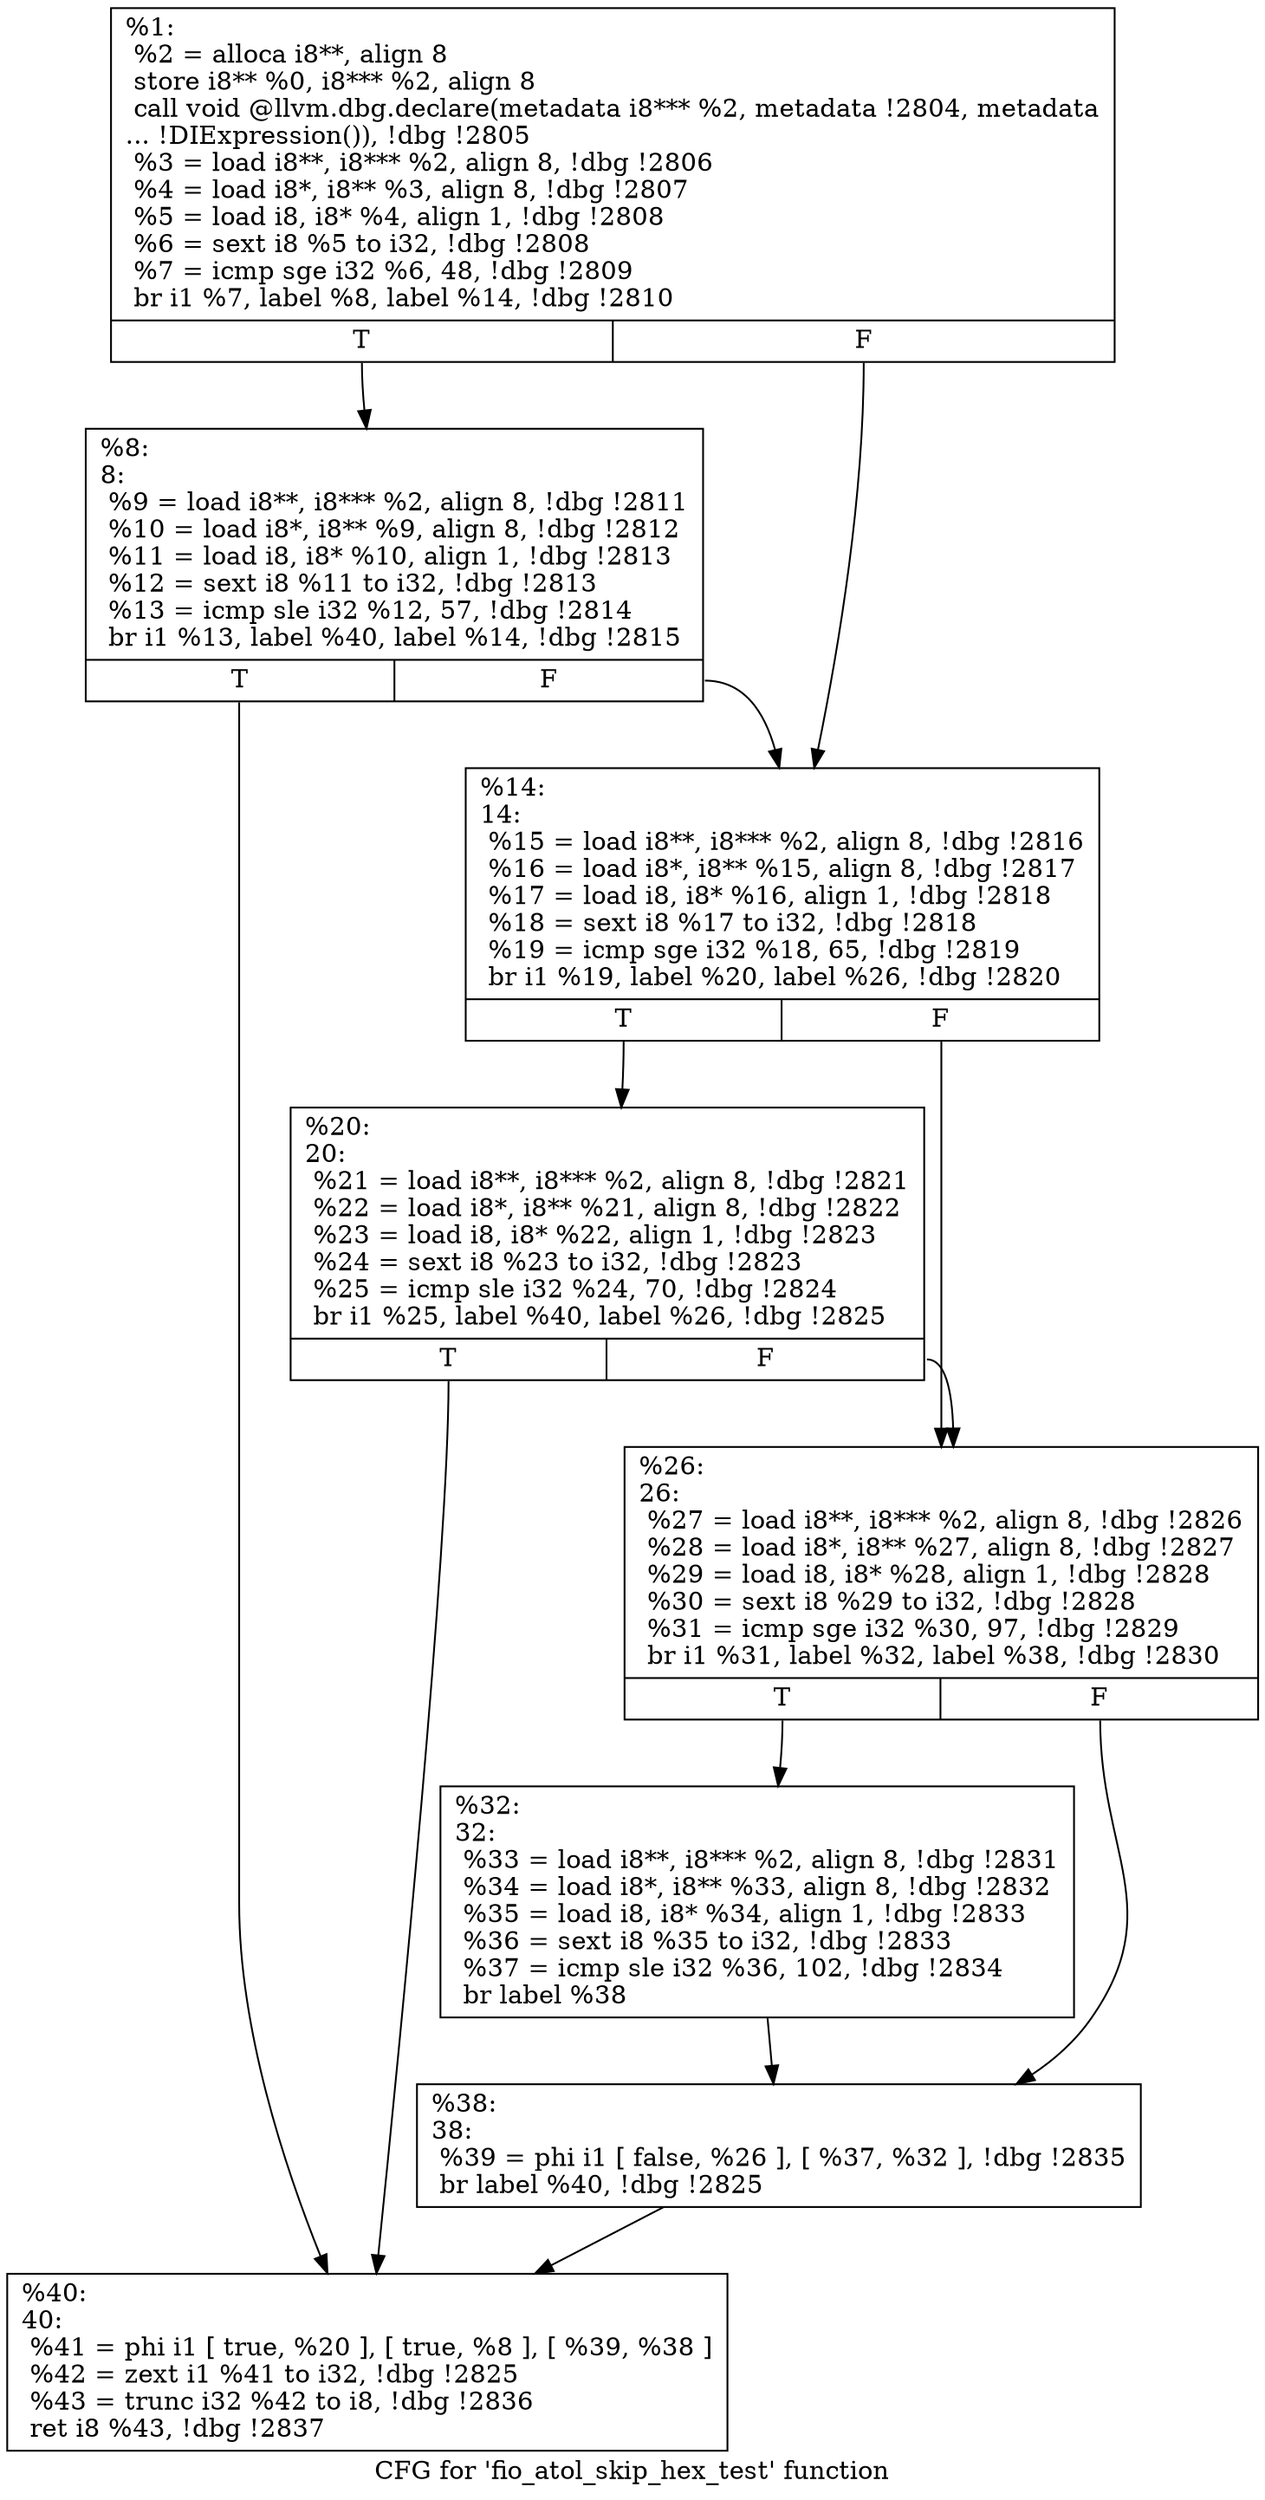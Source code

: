 digraph "CFG for 'fio_atol_skip_hex_test' function" {
	label="CFG for 'fio_atol_skip_hex_test' function";

	Node0x5568515a4270 [shape=record,label="{%1:\l  %2 = alloca i8**, align 8\l  store i8** %0, i8*** %2, align 8\l  call void @llvm.dbg.declare(metadata i8*** %2, metadata !2804, metadata\l... !DIExpression()), !dbg !2805\l  %3 = load i8**, i8*** %2, align 8, !dbg !2806\l  %4 = load i8*, i8** %3, align 8, !dbg !2807\l  %5 = load i8, i8* %4, align 1, !dbg !2808\l  %6 = sext i8 %5 to i32, !dbg !2808\l  %7 = icmp sge i32 %6, 48, !dbg !2809\l  br i1 %7, label %8, label %14, !dbg !2810\l|{<s0>T|<s1>F}}"];
	Node0x5568515a4270:s0 -> Node0x5568515a42c0;
	Node0x5568515a4270:s1 -> Node0x5568515a4310;
	Node0x5568515a42c0 [shape=record,label="{%8:\l8:                                                \l  %9 = load i8**, i8*** %2, align 8, !dbg !2811\l  %10 = load i8*, i8** %9, align 8, !dbg !2812\l  %11 = load i8, i8* %10, align 1, !dbg !2813\l  %12 = sext i8 %11 to i32, !dbg !2813\l  %13 = icmp sle i32 %12, 57, !dbg !2814\l  br i1 %13, label %40, label %14, !dbg !2815\l|{<s0>T|<s1>F}}"];
	Node0x5568515a42c0:s0 -> Node0x5568515a44a0;
	Node0x5568515a42c0:s1 -> Node0x5568515a4310;
	Node0x5568515a4310 [shape=record,label="{%14:\l14:                                               \l  %15 = load i8**, i8*** %2, align 8, !dbg !2816\l  %16 = load i8*, i8** %15, align 8, !dbg !2817\l  %17 = load i8, i8* %16, align 1, !dbg !2818\l  %18 = sext i8 %17 to i32, !dbg !2818\l  %19 = icmp sge i32 %18, 65, !dbg !2819\l  br i1 %19, label %20, label %26, !dbg !2820\l|{<s0>T|<s1>F}}"];
	Node0x5568515a4310:s0 -> Node0x5568515a4360;
	Node0x5568515a4310:s1 -> Node0x5568515a43b0;
	Node0x5568515a4360 [shape=record,label="{%20:\l20:                                               \l  %21 = load i8**, i8*** %2, align 8, !dbg !2821\l  %22 = load i8*, i8** %21, align 8, !dbg !2822\l  %23 = load i8, i8* %22, align 1, !dbg !2823\l  %24 = sext i8 %23 to i32, !dbg !2823\l  %25 = icmp sle i32 %24, 70, !dbg !2824\l  br i1 %25, label %40, label %26, !dbg !2825\l|{<s0>T|<s1>F}}"];
	Node0x5568515a4360:s0 -> Node0x5568515a44a0;
	Node0x5568515a4360:s1 -> Node0x5568515a43b0;
	Node0x5568515a43b0 [shape=record,label="{%26:\l26:                                               \l  %27 = load i8**, i8*** %2, align 8, !dbg !2826\l  %28 = load i8*, i8** %27, align 8, !dbg !2827\l  %29 = load i8, i8* %28, align 1, !dbg !2828\l  %30 = sext i8 %29 to i32, !dbg !2828\l  %31 = icmp sge i32 %30, 97, !dbg !2829\l  br i1 %31, label %32, label %38, !dbg !2830\l|{<s0>T|<s1>F}}"];
	Node0x5568515a43b0:s0 -> Node0x5568515a4400;
	Node0x5568515a43b0:s1 -> Node0x5568515a4450;
	Node0x5568515a4400 [shape=record,label="{%32:\l32:                                               \l  %33 = load i8**, i8*** %2, align 8, !dbg !2831\l  %34 = load i8*, i8** %33, align 8, !dbg !2832\l  %35 = load i8, i8* %34, align 1, !dbg !2833\l  %36 = sext i8 %35 to i32, !dbg !2833\l  %37 = icmp sle i32 %36, 102, !dbg !2834\l  br label %38\l}"];
	Node0x5568515a4400 -> Node0x5568515a4450;
	Node0x5568515a4450 [shape=record,label="{%38:\l38:                                               \l  %39 = phi i1 [ false, %26 ], [ %37, %32 ], !dbg !2835\l  br label %40, !dbg !2825\l}"];
	Node0x5568515a4450 -> Node0x5568515a44a0;
	Node0x5568515a44a0 [shape=record,label="{%40:\l40:                                               \l  %41 = phi i1 [ true, %20 ], [ true, %8 ], [ %39, %38 ]\l  %42 = zext i1 %41 to i32, !dbg !2825\l  %43 = trunc i32 %42 to i8, !dbg !2836\l  ret i8 %43, !dbg !2837\l}"];
}
